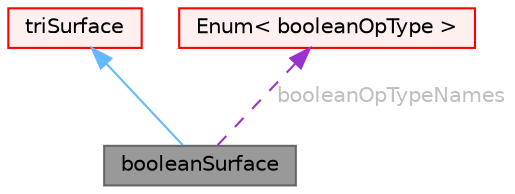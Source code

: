 digraph "booleanSurface"
{
 // LATEX_PDF_SIZE
  bgcolor="transparent";
  edge [fontname=Helvetica,fontsize=10,labelfontname=Helvetica,labelfontsize=10];
  node [fontname=Helvetica,fontsize=10,shape=box,height=0.2,width=0.4];
  Node1 [id="Node000001",label="booleanSurface",height=0.2,width=0.4,color="gray40", fillcolor="grey60", style="filled", fontcolor="black",tooltip="Surface-surface intersection. Given two surfaces construct combined surface."];
  Node2 -> Node1 [id="edge1_Node000001_Node000002",dir="back",color="steelblue1",style="solid",tooltip=" "];
  Node2 [id="Node000002",label="triSurface",height=0.2,width=0.4,color="red", fillcolor="#FFF0F0", style="filled",URL="$classFoam_1_1triSurface.html",tooltip="Triangulated surface description with patch information."];
  Node11 -> Node1 [id="edge2_Node000001_Node000011",dir="back",color="darkorchid3",style="dashed",tooltip=" ",label=" booleanOpTypeNames",fontcolor="grey" ];
  Node11 [id="Node000011",label="Enum\< booleanOpType \>",height=0.2,width=0.4,color="red", fillcolor="#FFF0F0", style="filled",URL="$classFoam_1_1Enum.html",tooltip=" "];
}
